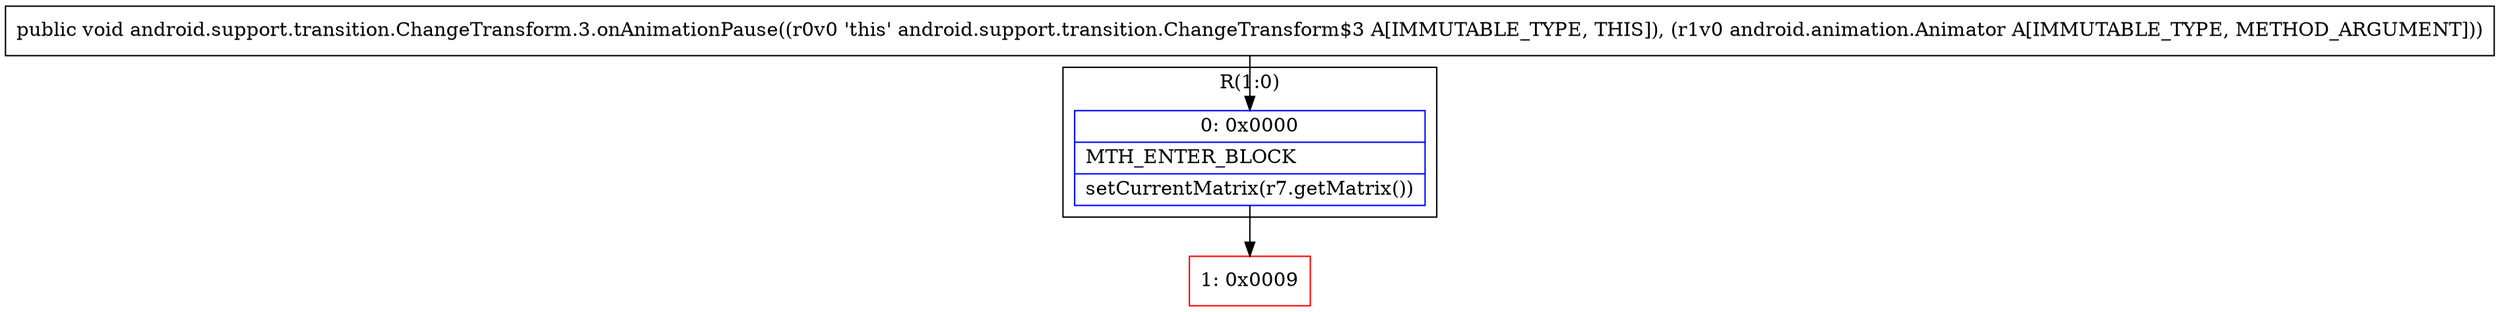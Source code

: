 digraph "CFG forandroid.support.transition.ChangeTransform.3.onAnimationPause(Landroid\/animation\/Animator;)V" {
subgraph cluster_Region_132298922 {
label = "R(1:0)";
node [shape=record,color=blue];
Node_0 [shape=record,label="{0\:\ 0x0000|MTH_ENTER_BLOCK\l|setCurrentMatrix(r7.getMatrix())\l}"];
}
Node_1 [shape=record,color=red,label="{1\:\ 0x0009}"];
MethodNode[shape=record,label="{public void android.support.transition.ChangeTransform.3.onAnimationPause((r0v0 'this' android.support.transition.ChangeTransform$3 A[IMMUTABLE_TYPE, THIS]), (r1v0 android.animation.Animator A[IMMUTABLE_TYPE, METHOD_ARGUMENT])) }"];
MethodNode -> Node_0;
Node_0 -> Node_1;
}

